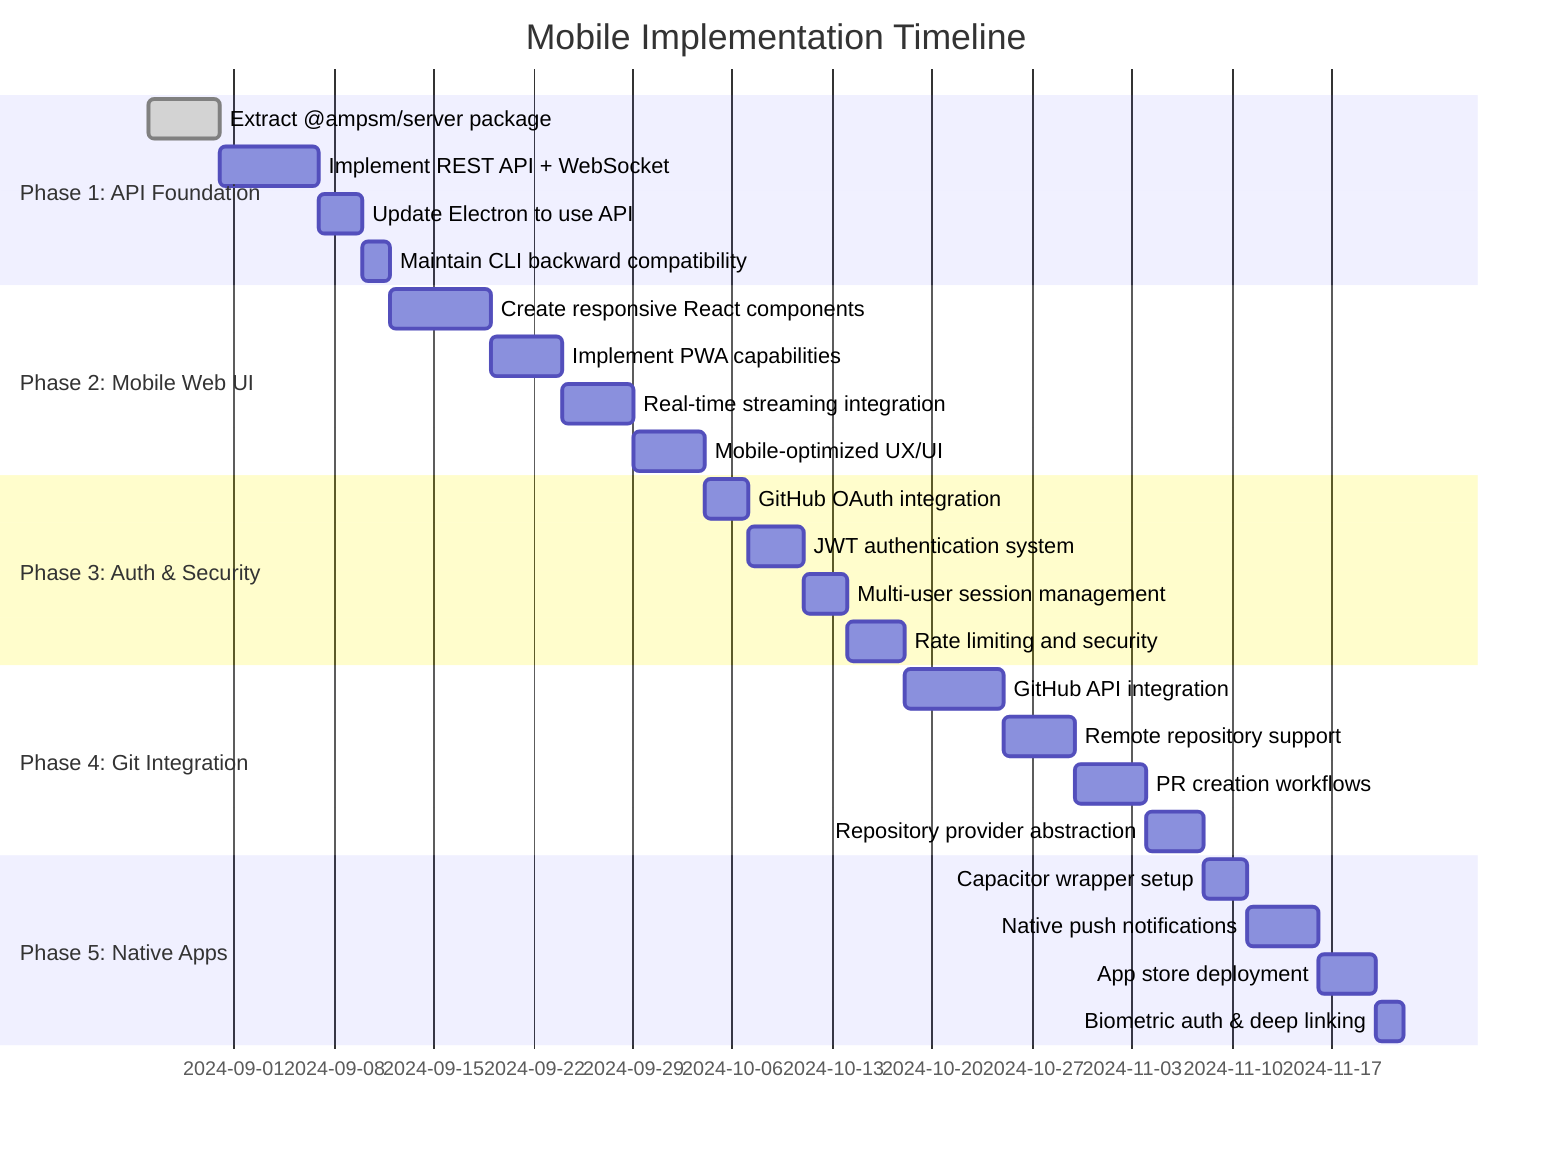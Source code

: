 gantt
    title Mobile Implementation Timeline
    dateFormat YYYY-MM-DD
    section Phase 1: API Foundation
    Extract @ampsm/server package           :done, phase1a, 2024-08-26, 5d
    Implement REST API + WebSocket          :phase1b, after phase1a, 7d
    Update Electron to use API              :phase1c, after phase1b, 3d
    Maintain CLI backward compatibility     :phase1d, after phase1c, 2d
    
    section Phase 2: Mobile Web UI
    Create responsive React components      :phase2a, after phase1d, 7d
    Implement PWA capabilities              :phase2b, after phase2a, 5d
    Real-time streaming integration         :phase2c, after phase2b, 5d
    Mobile-optimized UX/UI                  :phase2d, after phase2c, 5d
    
    section Phase 3: Auth & Security
    GitHub OAuth integration                :phase3a, after phase2d, 3d
    JWT authentication system               :phase3b, after phase3a, 4d
    Multi-user session management           :phase3c, after phase3b, 3d
    Rate limiting and security              :phase3d, after phase3c, 4d
    
    section Phase 4: Git Integration
    GitHub API integration                  :phase4a, after phase3d, 7d
    Remote repository support               :phase4b, after phase4a, 5d
    PR creation workflows                   :phase4c, after phase4b, 5d
    Repository provider abstraction         :phase4d, after phase4c, 4d
    
    section Phase 5: Native Apps
    Capacitor wrapper setup                 :phase5a, after phase4d, 3d
    Native push notifications               :phase5b, after phase5a, 5d
    App store deployment                    :phase5c, after phase5b, 4d
    Biometric auth & deep linking           :phase5d, after phase5c, 2d